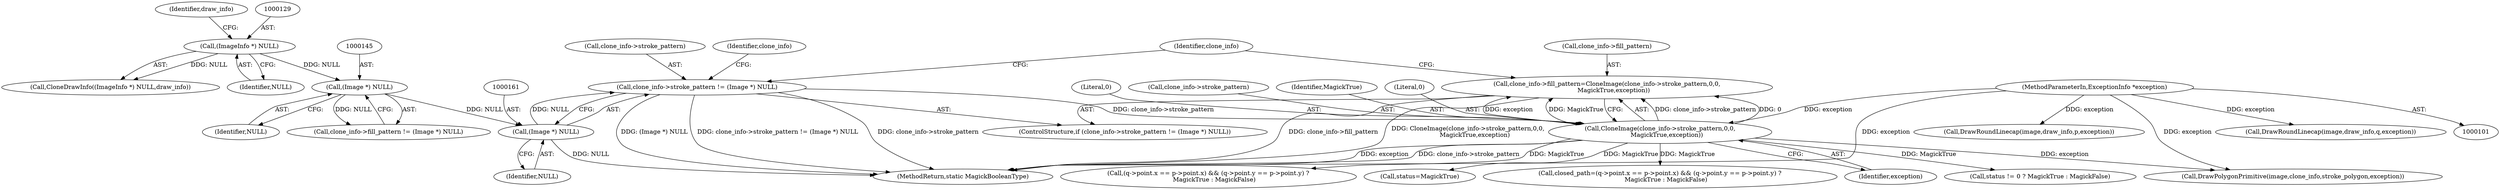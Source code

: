 digraph "0_ImageMagick_726812fa2fa7ce16bcf58f6e115f65427a1c0950_3@pointer" {
"1000163" [label="(Call,clone_info->fill_pattern=CloneImage(clone_info->stroke_pattern,0,0,\n       MagickTrue,exception))"];
"1000167" [label="(Call,CloneImage(clone_info->stroke_pattern,0,0,\n       MagickTrue,exception))"];
"1000156" [label="(Call,clone_info->stroke_pattern != (Image *) NULL)"];
"1000160" [label="(Call,(Image *) NULL)"];
"1000144" [label="(Call,(Image *) NULL)"];
"1000128" [label="(Call,(ImageInfo *) NULL)"];
"1000105" [label="(MethodParameterIn,ExceptionInfo *exception)"];
"1000316" [label="(MethodReturn,static MagickBooleanType)"];
"1000128" [label="(Call,(ImageInfo *) NULL)"];
"1000246" [label="(Call,(q->point.x == p->point.x) && (q->point.y == p->point.y) ?\n      MagickTrue : MagickFalse)"];
"1000130" [label="(Identifier,NULL)"];
"1000194" [label="(Call,status=MagickTrue)"];
"1000167" [label="(Call,CloneImage(clone_info->stroke_pattern,0,0,\n       MagickTrue,exception))"];
"1000155" [label="(ControlStructure,if (clone_info->stroke_pattern != (Image *) NULL))"];
"1000157" [label="(Call,clone_info->stroke_pattern)"];
"1000171" [label="(Literal,0)"];
"1000140" [label="(Call,clone_info->fill_pattern != (Image *) NULL)"];
"1000165" [label="(Identifier,clone_info)"];
"1000219" [label="(Call,DrawPolygonPrimitive(image,clone_info,stroke_polygon,exception))"];
"1000156" [label="(Call,clone_info->stroke_pattern != (Image *) NULL)"];
"1000164" [label="(Call,clone_info->fill_pattern)"];
"1000160" [label="(Call,(Image *) NULL)"];
"1000146" [label="(Identifier,NULL)"];
"1000178" [label="(Identifier,clone_info)"];
"1000131" [label="(Identifier,draw_info)"];
"1000162" [label="(Identifier,NULL)"];
"1000127" [label="(Call,CloneDrawInfo((ImageInfo *) NULL,draw_info))"];
"1000168" [label="(Call,clone_info->stroke_pattern)"];
"1000163" [label="(Call,clone_info->fill_pattern=CloneImage(clone_info->stroke_pattern,0,0,\n       MagickTrue,exception))"];
"1000244" [label="(Call,closed_path=(q->point.x == p->point.x) && (q->point.y == p->point.y) ?\n      MagickTrue : MagickFalse)"];
"1000283" [label="(Call,DrawRoundLinecap(image,draw_info,p,exception))"];
"1000288" [label="(Call,DrawRoundLinecap(image,draw_info,q,exception))"];
"1000174" [label="(Identifier,exception)"];
"1000173" [label="(Identifier,MagickTrue)"];
"1000105" [label="(MethodParameterIn,ExceptionInfo *exception)"];
"1000172" [label="(Literal,0)"];
"1000310" [label="(Call,status != 0 ? MagickTrue : MagickFalse)"];
"1000144" [label="(Call,(Image *) NULL)"];
"1000163" -> "1000155"  [label="AST: "];
"1000163" -> "1000167"  [label="CFG: "];
"1000164" -> "1000163"  [label="AST: "];
"1000167" -> "1000163"  [label="AST: "];
"1000178" -> "1000163"  [label="CFG: "];
"1000163" -> "1000316"  [label="DDG: clone_info->fill_pattern"];
"1000163" -> "1000316"  [label="DDG: CloneImage(clone_info->stroke_pattern,0,0,\n       MagickTrue,exception)"];
"1000167" -> "1000163"  [label="DDG: clone_info->stroke_pattern"];
"1000167" -> "1000163"  [label="DDG: 0"];
"1000167" -> "1000163"  [label="DDG: exception"];
"1000167" -> "1000163"  [label="DDG: MagickTrue"];
"1000167" -> "1000174"  [label="CFG: "];
"1000168" -> "1000167"  [label="AST: "];
"1000171" -> "1000167"  [label="AST: "];
"1000172" -> "1000167"  [label="AST: "];
"1000173" -> "1000167"  [label="AST: "];
"1000174" -> "1000167"  [label="AST: "];
"1000167" -> "1000316"  [label="DDG: clone_info->stroke_pattern"];
"1000167" -> "1000316"  [label="DDG: exception"];
"1000156" -> "1000167"  [label="DDG: clone_info->stroke_pattern"];
"1000105" -> "1000167"  [label="DDG: exception"];
"1000167" -> "1000194"  [label="DDG: MagickTrue"];
"1000167" -> "1000219"  [label="DDG: exception"];
"1000167" -> "1000244"  [label="DDG: MagickTrue"];
"1000167" -> "1000246"  [label="DDG: MagickTrue"];
"1000167" -> "1000310"  [label="DDG: MagickTrue"];
"1000156" -> "1000155"  [label="AST: "];
"1000156" -> "1000160"  [label="CFG: "];
"1000157" -> "1000156"  [label="AST: "];
"1000160" -> "1000156"  [label="AST: "];
"1000165" -> "1000156"  [label="CFG: "];
"1000178" -> "1000156"  [label="CFG: "];
"1000156" -> "1000316"  [label="DDG: clone_info->stroke_pattern"];
"1000156" -> "1000316"  [label="DDG: (Image *) NULL"];
"1000156" -> "1000316"  [label="DDG: clone_info->stroke_pattern != (Image *) NULL"];
"1000160" -> "1000156"  [label="DDG: NULL"];
"1000160" -> "1000162"  [label="CFG: "];
"1000161" -> "1000160"  [label="AST: "];
"1000162" -> "1000160"  [label="AST: "];
"1000160" -> "1000316"  [label="DDG: NULL"];
"1000144" -> "1000160"  [label="DDG: NULL"];
"1000144" -> "1000140"  [label="AST: "];
"1000144" -> "1000146"  [label="CFG: "];
"1000145" -> "1000144"  [label="AST: "];
"1000146" -> "1000144"  [label="AST: "];
"1000140" -> "1000144"  [label="CFG: "];
"1000144" -> "1000140"  [label="DDG: NULL"];
"1000128" -> "1000144"  [label="DDG: NULL"];
"1000128" -> "1000127"  [label="AST: "];
"1000128" -> "1000130"  [label="CFG: "];
"1000129" -> "1000128"  [label="AST: "];
"1000130" -> "1000128"  [label="AST: "];
"1000131" -> "1000128"  [label="CFG: "];
"1000128" -> "1000127"  [label="DDG: NULL"];
"1000105" -> "1000101"  [label="AST: "];
"1000105" -> "1000316"  [label="DDG: exception"];
"1000105" -> "1000219"  [label="DDG: exception"];
"1000105" -> "1000283"  [label="DDG: exception"];
"1000105" -> "1000288"  [label="DDG: exception"];
}

